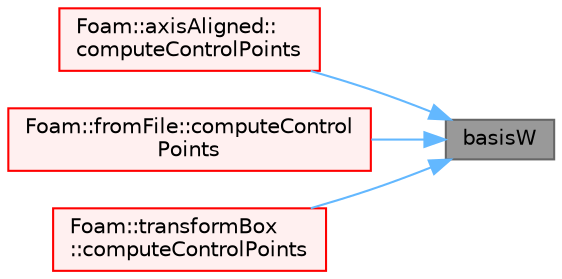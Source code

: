 digraph "basisW"
{
 // LATEX_PDF_SIZE
  bgcolor="transparent";
  edge [fontname=Helvetica,fontsize=10,labelfontname=Helvetica,labelfontsize=10];
  node [fontname=Helvetica,fontsize=10,shape=box,height=0.2,width=0.4];
  rankdir="RL";
  Node1 [id="Node000001",label="basisW",height=0.2,width=0.4,color="gray40", fillcolor="grey60", style="filled", fontcolor="black",tooltip=" "];
  Node1 -> Node2 [id="edge1_Node000001_Node000002",dir="back",color="steelblue1",style="solid",tooltip=" "];
  Node2 [id="Node000002",label="Foam::axisAligned::\lcomputeControlPoints",height=0.2,width=0.4,color="red", fillcolor="#FFF0F0", style="filled",URL="$classFoam_1_1axisAligned.html#affc014718777d4a9cf6048e3704dcfc1",tooltip=" "];
  Node1 -> Node4 [id="edge2_Node000001_Node000004",dir="back",color="steelblue1",style="solid",tooltip=" "];
  Node4 [id="Node000004",label="Foam::fromFile::computeControl\lPoints",height=0.2,width=0.4,color="red", fillcolor="#FFF0F0", style="filled",URL="$classFoam_1_1fromFile.html#affc014718777d4a9cf6048e3704dcfc1",tooltip=" "];
  Node1 -> Node6 [id="edge3_Node000001_Node000006",dir="back",color="steelblue1",style="solid",tooltip=" "];
  Node6 [id="Node000006",label="Foam::transformBox\l::computeControlPoints",height=0.2,width=0.4,color="red", fillcolor="#FFF0F0", style="filled",URL="$classFoam_1_1transformBox.html#affc014718777d4a9cf6048e3704dcfc1",tooltip=" "];
}
